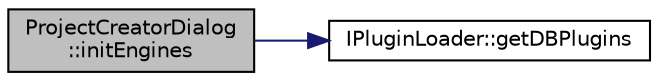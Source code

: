 digraph "ProjectCreatorDialog::initEngines"
{
 // LATEX_PDF_SIZE
  edge [fontname="Helvetica",fontsize="10",labelfontname="Helvetica",labelfontsize="10"];
  node [fontname="Helvetica",fontsize="10",shape=record];
  rankdir="LR";
  Node1 [label="ProjectCreatorDialog\l::initEngines",height=0.2,width=0.4,color="black", fillcolor="grey75", style="filled", fontcolor="black",tooltip=" "];
  Node1 -> Node2 [color="midnightblue",fontsize="10",style="solid",fontname="Helvetica"];
  Node2 [label="IPluginLoader::getDBPlugins",height=0.2,width=0.4,color="black", fillcolor="white", style="filled",URL="$struct_i_plugin_loader.html#a1699f19aadda35006b669ced29cf0026",tooltip=" "];
}
